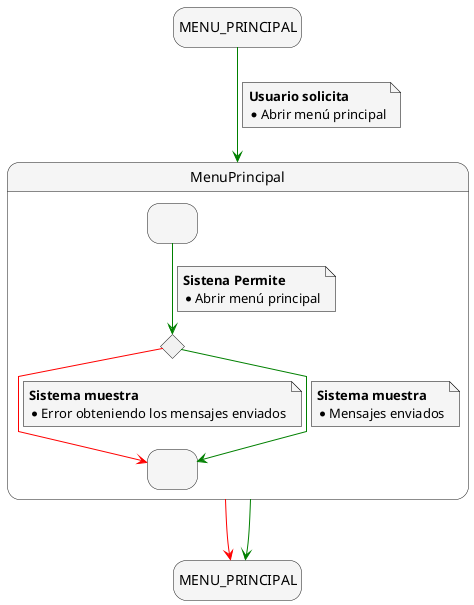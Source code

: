 @startuml detalladoAbrirMenuPrincipal
skinparam {
    NoteBackgroundColor #whiteSmoke
    ArrowColor #green
    NoteBorderColor #black
    linetype polyline
}

skinparam state {
    BackgroundColor #whiteSmoke
}

hide empty description

state startState as "MENU_PRINCIPAL"
state endState as "MENU_PRINCIPAL"


startState --> MenuPrincipal
note on link
        <b>Usuario solicita</b>
        * Abrir menú principal
    end note

state MenuPrincipal {
    state SolicitudAbrirMenu as " "
    state BuscarMensajesEnviados <<choice>>
    state MostrarMensajesEnviados as " "

    SolicitudAbrirMenu --> BuscarMensajesEnviados
    note on link
        <b>Sistena Permite</b>
        * Abrir menú principal
    end note

    BuscarMensajesEnviados -[#red]-> MostrarMensajesEnviados
    note on link
        <b>Sistema muestra</b>
        * Error obteniendo los mensajes enviados
    end note

    BuscarMensajesEnviados --> MostrarMensajesEnviados
    note on link
        <b>Sistema muestra</b>
        * Mensajes enviados
    end note
}

MenuPrincipal -[#red]-> endState
MenuPrincipal --> endState

@enduml